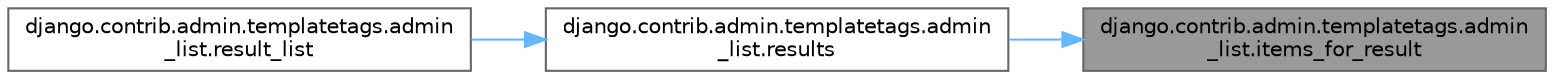 digraph "django.contrib.admin.templatetags.admin_list.items_for_result"
{
 // LATEX_PDF_SIZE
  bgcolor="transparent";
  edge [fontname=Helvetica,fontsize=10,labelfontname=Helvetica,labelfontsize=10];
  node [fontname=Helvetica,fontsize=10,shape=box,height=0.2,width=0.4];
  rankdir="RL";
  Node1 [id="Node000001",label="django.contrib.admin.templatetags.admin\l_list.items_for_result",height=0.2,width=0.4,color="gray40", fillcolor="grey60", style="filled", fontcolor="black",tooltip=" "];
  Node1 -> Node2 [id="edge1_Node000001_Node000002",dir="back",color="steelblue1",style="solid",tooltip=" "];
  Node2 [id="Node000002",label="django.contrib.admin.templatetags.admin\l_list.results",height=0.2,width=0.4,color="grey40", fillcolor="white", style="filled",URL="$namespacedjango_1_1contrib_1_1admin_1_1templatetags_1_1admin__list.html#ac062d44a1d4d67317de534243fe97204",tooltip=" "];
  Node2 -> Node3 [id="edge2_Node000002_Node000003",dir="back",color="steelblue1",style="solid",tooltip=" "];
  Node3 [id="Node000003",label="django.contrib.admin.templatetags.admin\l_list.result_list",height=0.2,width=0.4,color="grey40", fillcolor="white", style="filled",URL="$namespacedjango_1_1contrib_1_1admin_1_1templatetags_1_1admin__list.html#a4cd886ebcf08485cb797e21e94fbb556",tooltip=" "];
}
